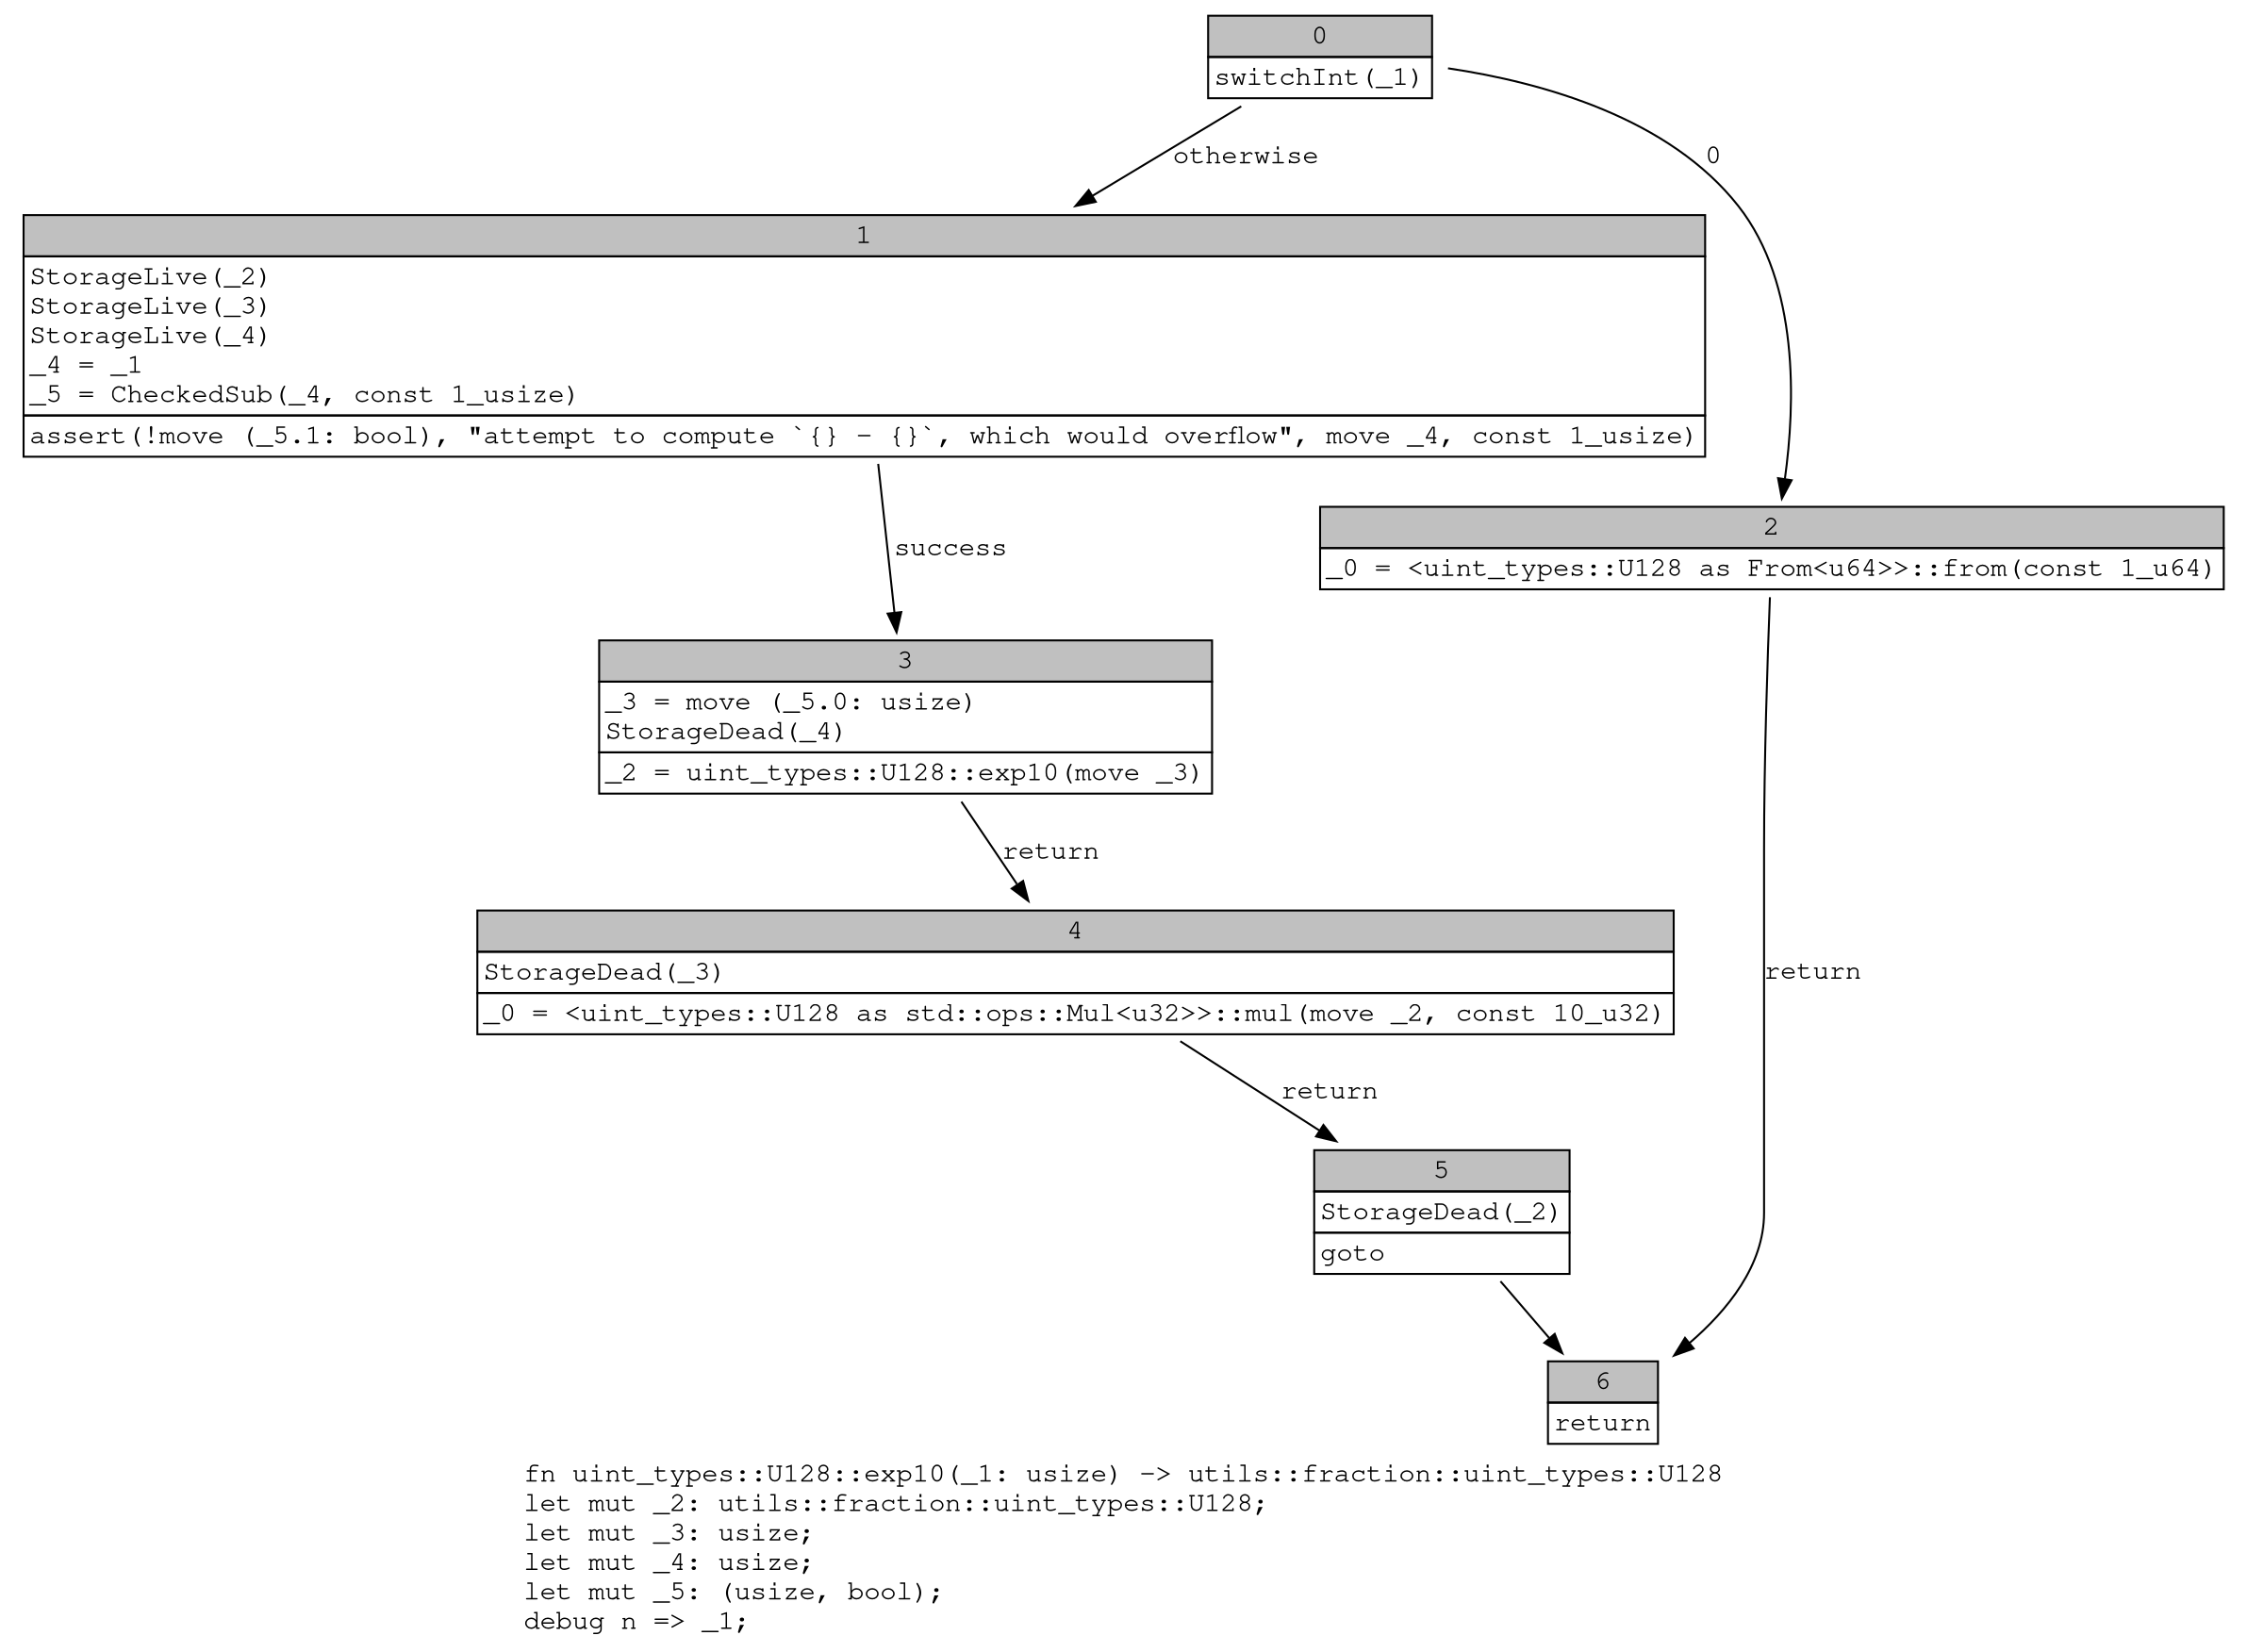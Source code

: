 digraph Mir_0_11886 {
    graph [fontname="Courier, monospace"];
    node [fontname="Courier, monospace"];
    edge [fontname="Courier, monospace"];
    label=<fn uint_types::U128::exp10(_1: usize) -&gt; utils::fraction::uint_types::U128<br align="left"/>let mut _2: utils::fraction::uint_types::U128;<br align="left"/>let mut _3: usize;<br align="left"/>let mut _4: usize;<br align="left"/>let mut _5: (usize, bool);<br align="left"/>debug n =&gt; _1;<br align="left"/>>;
    bb0__0_11886 [shape="none", label=<<table border="0" cellborder="1" cellspacing="0"><tr><td bgcolor="gray" align="center" colspan="1">0</td></tr><tr><td align="left">switchInt(_1)</td></tr></table>>];
    bb1__0_11886 [shape="none", label=<<table border="0" cellborder="1" cellspacing="0"><tr><td bgcolor="gray" align="center" colspan="1">1</td></tr><tr><td align="left" balign="left">StorageLive(_2)<br/>StorageLive(_3)<br/>StorageLive(_4)<br/>_4 = _1<br/>_5 = CheckedSub(_4, const 1_usize)<br/></td></tr><tr><td align="left">assert(!move (_5.1: bool), &quot;attempt to compute `{} - {}`, which would overflow&quot;, move _4, const 1_usize)</td></tr></table>>];
    bb2__0_11886 [shape="none", label=<<table border="0" cellborder="1" cellspacing="0"><tr><td bgcolor="gray" align="center" colspan="1">2</td></tr><tr><td align="left">_0 = &lt;uint_types::U128 as From&lt;u64&gt;&gt;::from(const 1_u64)</td></tr></table>>];
    bb3__0_11886 [shape="none", label=<<table border="0" cellborder="1" cellspacing="0"><tr><td bgcolor="gray" align="center" colspan="1">3</td></tr><tr><td align="left" balign="left">_3 = move (_5.0: usize)<br/>StorageDead(_4)<br/></td></tr><tr><td align="left">_2 = uint_types::U128::exp10(move _3)</td></tr></table>>];
    bb4__0_11886 [shape="none", label=<<table border="0" cellborder="1" cellspacing="0"><tr><td bgcolor="gray" align="center" colspan="1">4</td></tr><tr><td align="left" balign="left">StorageDead(_3)<br/></td></tr><tr><td align="left">_0 = &lt;uint_types::U128 as std::ops::Mul&lt;u32&gt;&gt;::mul(move _2, const 10_u32)</td></tr></table>>];
    bb5__0_11886 [shape="none", label=<<table border="0" cellborder="1" cellspacing="0"><tr><td bgcolor="gray" align="center" colspan="1">5</td></tr><tr><td align="left" balign="left">StorageDead(_2)<br/></td></tr><tr><td align="left">goto</td></tr></table>>];
    bb6__0_11886 [shape="none", label=<<table border="0" cellborder="1" cellspacing="0"><tr><td bgcolor="gray" align="center" colspan="1">6</td></tr><tr><td align="left">return</td></tr></table>>];
    bb0__0_11886 -> bb2__0_11886 [label="0"];
    bb0__0_11886 -> bb1__0_11886 [label="otherwise"];
    bb1__0_11886 -> bb3__0_11886 [label="success"];
    bb2__0_11886 -> bb6__0_11886 [label="return"];
    bb3__0_11886 -> bb4__0_11886 [label="return"];
    bb4__0_11886 -> bb5__0_11886 [label="return"];
    bb5__0_11886 -> bb6__0_11886 [label=""];
}
